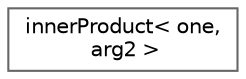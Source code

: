 digraph "Graphical Class Hierarchy"
{
 // LATEX_PDF_SIZE
  bgcolor="transparent";
  edge [fontname=Helvetica,fontsize=10,labelfontname=Helvetica,labelfontsize=10];
  node [fontname=Helvetica,fontsize=10,shape=box,height=0.2,width=0.4];
  rankdir="LR";
  Node0 [id="Node000000",label="innerProduct\< one,\l arg2 \>",height=0.2,width=0.4,color="grey40", fillcolor="white", style="filled",URL="$classFoam_1_1innerProduct_3_01one_00_01arg2_01_4.html",tooltip=" "];
}
